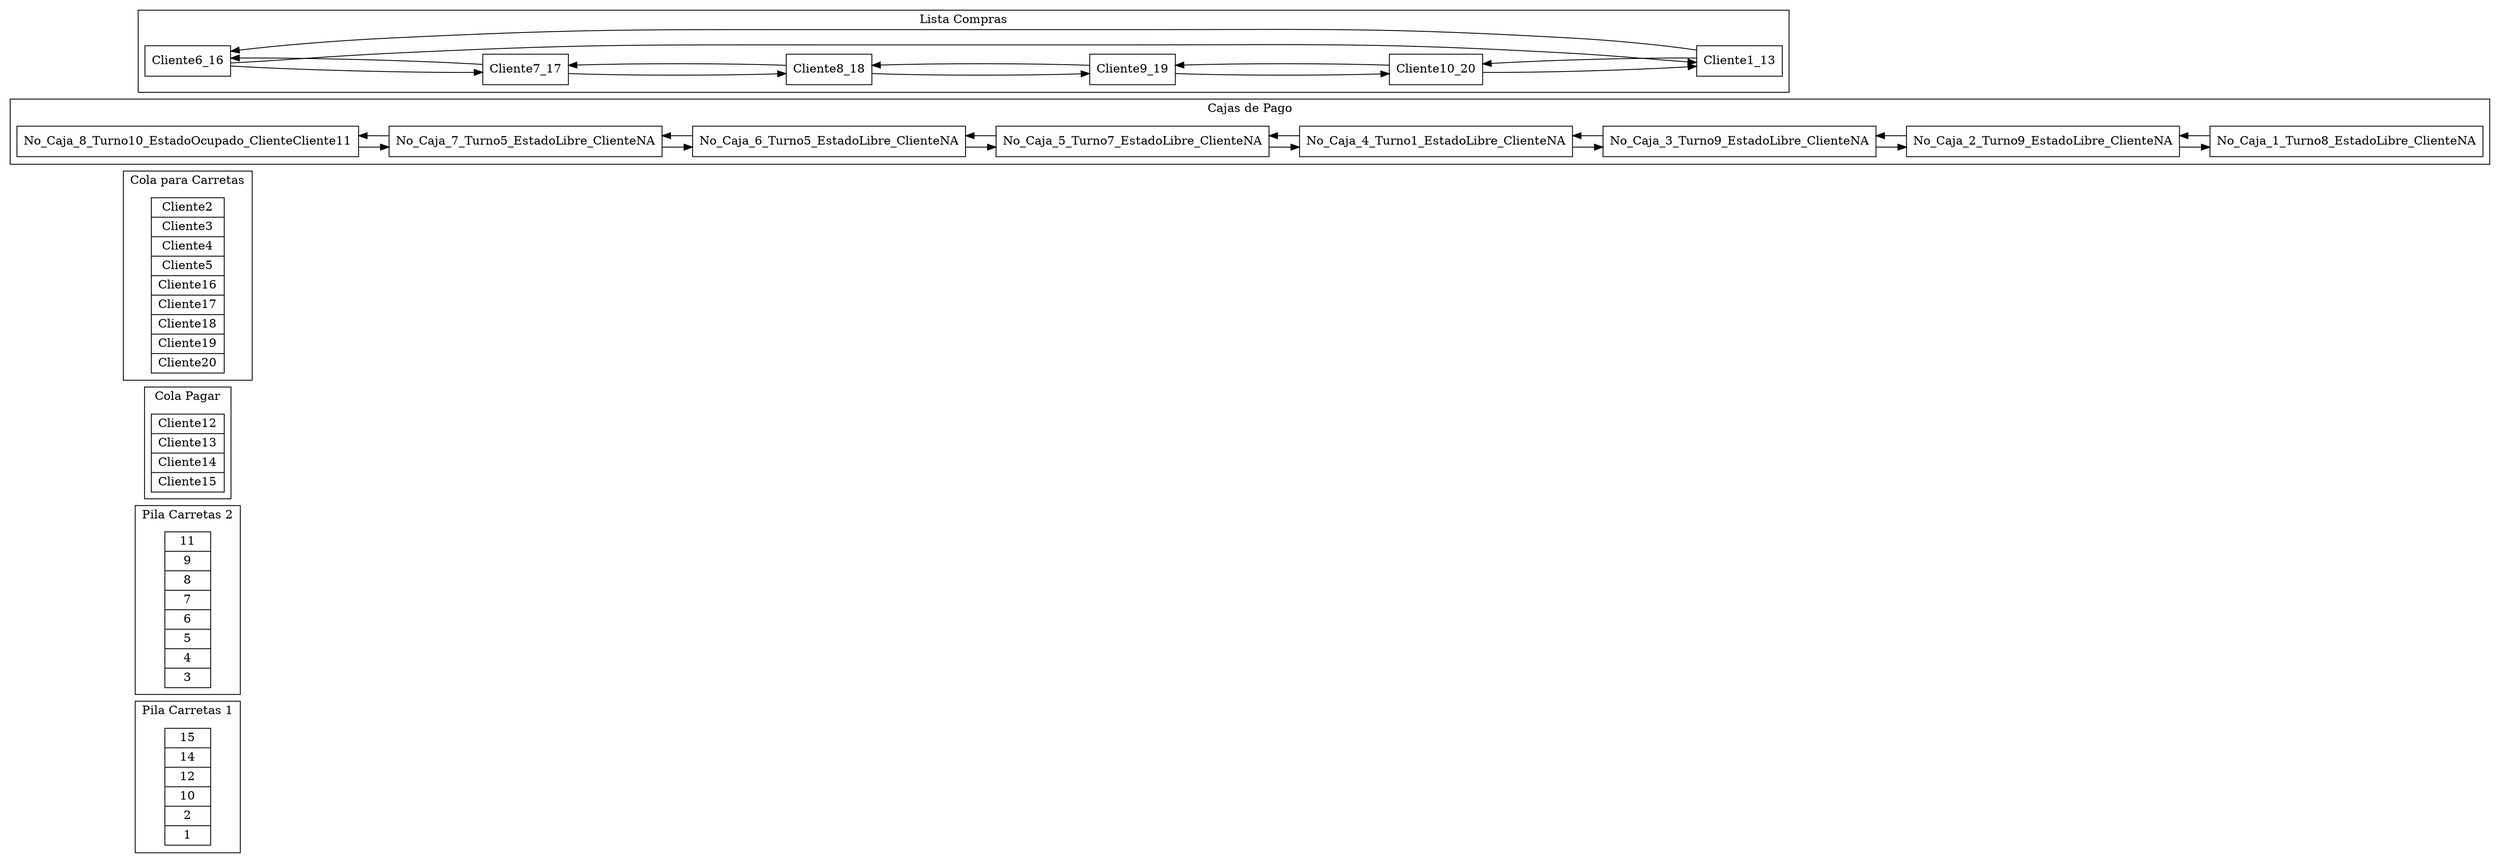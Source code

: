 digraph {
 rankdir=LR; 
 node [shape=record];subgraph cluster_0 { 
  label="Pila Carretas 1"; 
 struct1 [label ="<f12>15|<f13>14|<f14>12|<f15>10|<f16>2|<f17>1"];
}
 subgraph cluster_1 { 
  label="Pila Carretas 2"; 
 struct2 [label ="<f0>11|<f1>9|<f2>8|<f3>7|<f4>6|<f5>5|<f6>4|<f7>3"];
}
 subgraph cluster_2 { 
  label="Cola Pagar"; 
 struct3 [label ="<f0>Cliente12|<f1>Cliente13|<f2>Cliente14|<f3>Cliente15"];
}
 subgraph cluster_3 { 
  label="Cola para Carretas"; 
 struct4 [label ="<f0>Cliente2|<f1>Cliente3|<f2>Cliente4|<f3>Cliente5|<f4>Cliente16|<f5>Cliente17|<f6>Cliente18|<f7>Cliente19|<f8>Cliente20"];
}
 subgraph cluster_4 { 
 node [shape=record];
 label="Cajas de Pago";
No_Caja_8_Turno10_EstadoOcupado_ClienteCliente11 -> No_Caja_7_Turno5_EstadoLibre_ClienteNA;
No_Caja_7_Turno5_EstadoLibre_ClienteNA -> No_Caja_8_Turno10_EstadoOcupado_ClienteCliente11;
No_Caja_7_Turno5_EstadoLibre_ClienteNA -> No_Caja_6_Turno5_EstadoLibre_ClienteNA;
No_Caja_6_Turno5_EstadoLibre_ClienteNA -> No_Caja_7_Turno5_EstadoLibre_ClienteNA;
No_Caja_6_Turno5_EstadoLibre_ClienteNA -> No_Caja_5_Turno7_EstadoLibre_ClienteNA;
No_Caja_5_Turno7_EstadoLibre_ClienteNA -> No_Caja_6_Turno5_EstadoLibre_ClienteNA;
No_Caja_5_Turno7_EstadoLibre_ClienteNA -> No_Caja_4_Turno1_EstadoLibre_ClienteNA;
No_Caja_4_Turno1_EstadoLibre_ClienteNA -> No_Caja_5_Turno7_EstadoLibre_ClienteNA;
No_Caja_4_Turno1_EstadoLibre_ClienteNA -> No_Caja_3_Turno9_EstadoLibre_ClienteNA;
No_Caja_3_Turno9_EstadoLibre_ClienteNA -> No_Caja_4_Turno1_EstadoLibre_ClienteNA;
No_Caja_3_Turno9_EstadoLibre_ClienteNA -> No_Caja_2_Turno9_EstadoLibre_ClienteNA;
No_Caja_2_Turno9_EstadoLibre_ClienteNA -> No_Caja_3_Turno9_EstadoLibre_ClienteNA;
No_Caja_2_Turno9_EstadoLibre_ClienteNA -> No_Caja_1_Turno8_EstadoLibre_ClienteNA;
No_Caja_1_Turno8_EstadoLibre_ClienteNA -> No_Caja_2_Turno9_EstadoLibre_ClienteNA;

}
 subgraph cluster_5 { 
 node [shape=record];
 label="Lista Compras";
Cliente6_16 -> Cliente7_17;
Cliente7_17 -> Cliente6_16;
Cliente7_17 -> Cliente8_18;
Cliente8_18 -> Cliente7_17;
Cliente8_18 -> Cliente9_19;
Cliente9_19 -> Cliente8_18;
Cliente9_19 -> Cliente10_20;
Cliente10_20 -> Cliente9_19;
Cliente10_20 -> Cliente1_13;
Cliente1_13 -> Cliente10_20;
Cliente1_13 -> Cliente6_16;
Cliente6_16 -> Cliente1_13;

}
}